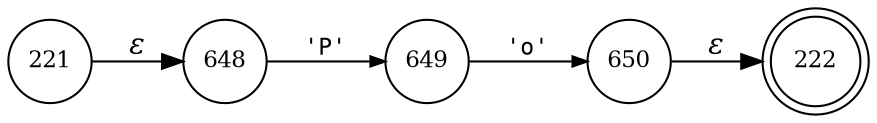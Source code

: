 digraph ATN {
rankdir=LR;
s222[fontsize=11, label="222", shape=doublecircle, fixedsize=true, width=.6];
s648[fontsize=11,label="648", shape=circle, fixedsize=true, width=.55, peripheries=1];
s649[fontsize=11,label="649", shape=circle, fixedsize=true, width=.55, peripheries=1];
s650[fontsize=11,label="650", shape=circle, fixedsize=true, width=.55, peripheries=1];
s221[fontsize=11,label="221", shape=circle, fixedsize=true, width=.55, peripheries=1];
s221 -> s648 [fontname="Times-Italic", label="&epsilon;"];
s648 -> s649 [fontsize=11, fontname="Courier", arrowsize=.7, label = "'P'", arrowhead = normal];
s649 -> s650 [fontsize=11, fontname="Courier", arrowsize=.7, label = "'o'", arrowhead = normal];
s650 -> s222 [fontname="Times-Italic", label="&epsilon;"];
}